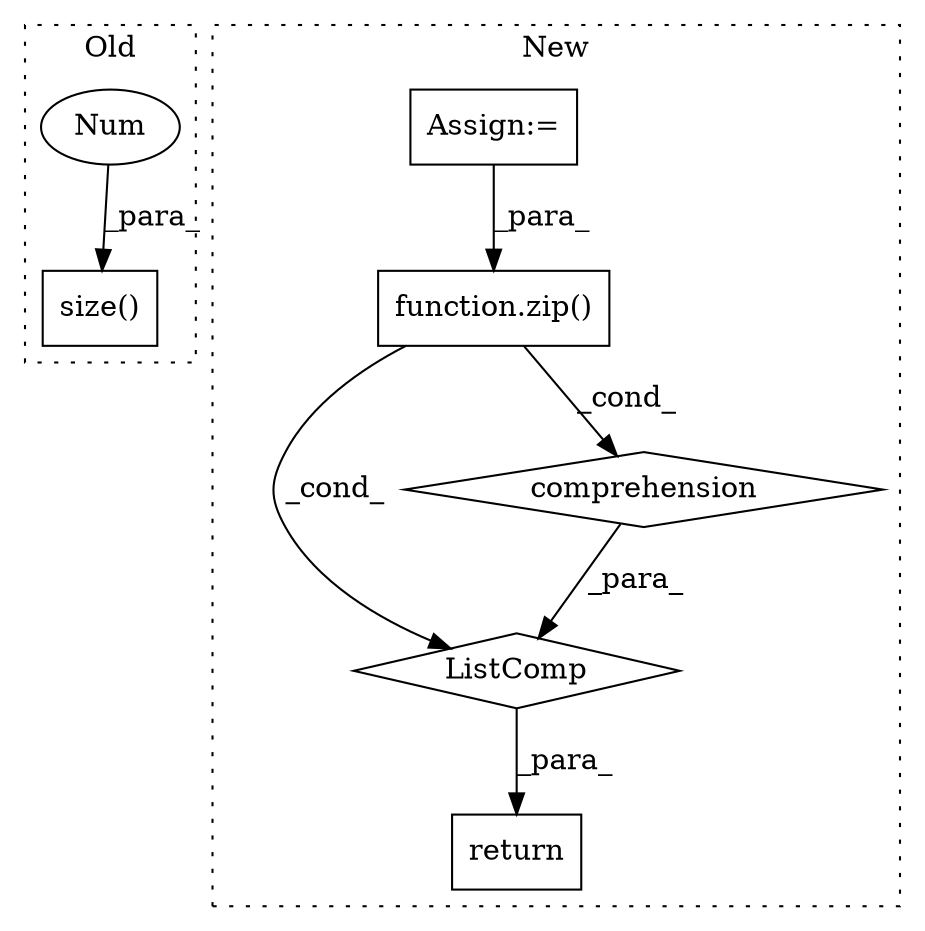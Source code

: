 digraph G {
subgraph cluster0 {
1 [label="size()" a="75" s="759,772" l="12,1" shape="box"];
4 [label="Num" a="76" s="771" l="1" shape="ellipse"];
label = "Old";
style="dotted";
}
subgraph cluster1 {
2 [label="ListComp" a="106" s="1259" l="64" shape="diamond"];
3 [label="comprehension" a="45" s="1289" l="3" shape="diamond"];
5 [label="function.zip()" a="75" s="1303,1321" l="4,1" shape="box"];
6 [label="Assign:=" a="68" s="1139" l="3" shape="box"];
7 [label="return" a="93" s="1248" l="7" shape="box"];
label = "New";
style="dotted";
}
2 -> 7 [label="_para_"];
3 -> 2 [label="_para_"];
4 -> 1 [label="_para_"];
5 -> 2 [label="_cond_"];
5 -> 3 [label="_cond_"];
6 -> 5 [label="_para_"];
}